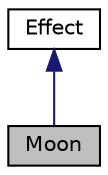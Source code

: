 digraph "Moon"
{
  edge [fontname="Helvetica",fontsize="10",labelfontname="Helvetica",labelfontsize="10"];
  node [fontname="Helvetica",fontsize="10",shape=record];
  Node1 [label="Moon",height=0.2,width=0.4,color="black", fillcolor="grey75", style="filled", fontcolor="black"];
  Node2 -> Node1 [dir="back",color="midnightblue",fontsize="10",style="solid"];
  Node2 [label="Effect",height=0.2,width=0.4,color="black", fillcolor="white", style="filled",URL="$class_effect.html",tooltip="classe abstraite qui permet de gérer la durée d&#39;action des bonus "];
}
